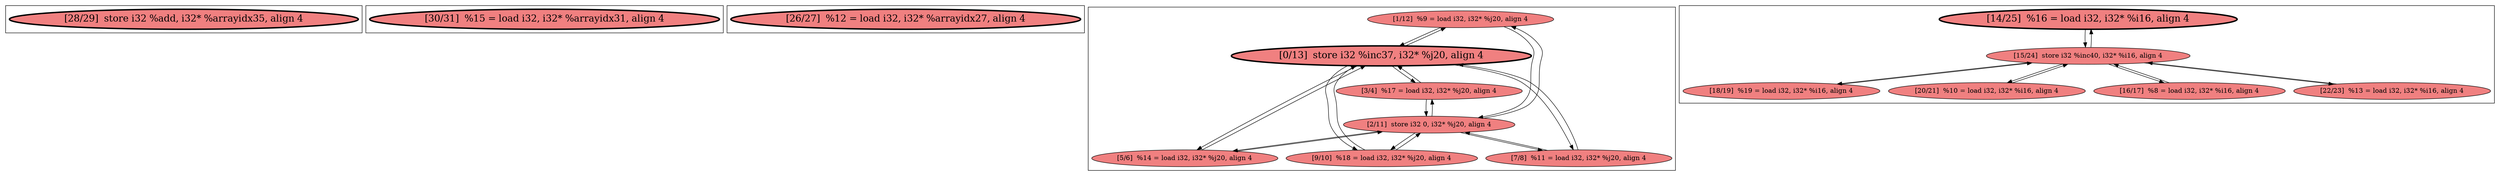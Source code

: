 
digraph G {





subgraph cluster4 {


node506 [penwidth=3.0,fontsize=20,fillcolor=lightcoral,label="[28/29]  store i32 %add, i32* %arrayidx35, align 4",shape=ellipse,style=filled ]



}

subgraph cluster3 {


node505 [penwidth=3.0,fontsize=20,fillcolor=lightcoral,label="[30/31]  %15 = load i32, i32* %arrayidx31, align 4",shape=ellipse,style=filled ]



}

subgraph cluster2 {


node504 [penwidth=3.0,fontsize=20,fillcolor=lightcoral,label="[26/27]  %12 = load i32, i32* %arrayidx27, align 4",shape=ellipse,style=filled ]



}

subgraph cluster0 {


node492 [fillcolor=lightcoral,label="[1/12]  %9 = load i32, i32* %j20, align 4",shape=ellipse,style=filled ]
node497 [fillcolor=lightcoral,label="[7/8]  %11 = load i32, i32* %j20, align 4",shape=ellipse,style=filled ]
node496 [fillcolor=lightcoral,label="[5/6]  %14 = load i32, i32* %j20, align 4",shape=ellipse,style=filled ]
node491 [fillcolor=lightcoral,label="[9/10]  %18 = load i32, i32* %j20, align 4",shape=ellipse,style=filled ]
node493 [penwidth=3.0,fontsize=20,fillcolor=lightcoral,label="[0/13]  store i32 %inc37, i32* %j20, align 4",shape=ellipse,style=filled ]
node495 [fillcolor=lightcoral,label="[3/4]  %17 = load i32, i32* %j20, align 4",shape=ellipse,style=filled ]
node494 [fillcolor=lightcoral,label="[2/11]  store i32 0, i32* %j20, align 4",shape=ellipse,style=filled ]

node494->node496 [ ]
node493->node491 [ ]
node491->node493 [ ]
node495->node493 [ ]
node494->node495 [ ]
node493->node492 [ ]
node493->node497 [ ]
node492->node494 [ ]
node496->node494 [ ]
node492->node493 [ ]
node491->node494 [ ]
node494->node492 [ ]
node493->node495 [ ]
node497->node494 [ ]
node497->node493 [ ]
node496->node493 [ ]
node493->node496 [ ]
node494->node491 [ ]
node494->node497 [ ]
node495->node494 [ ]


}

subgraph cluster1 {


node502 [penwidth=3.0,fontsize=20,fillcolor=lightcoral,label="[14/25]  %16 = load i32, i32* %i16, align 4",shape=ellipse,style=filled ]
node503 [fillcolor=lightcoral,label="[15/24]  store i32 %inc40, i32* %i16, align 4",shape=ellipse,style=filled ]
node501 [fillcolor=lightcoral,label="[16/17]  %8 = load i32, i32* %i16, align 4",shape=ellipse,style=filled ]
node498 [fillcolor=lightcoral,label="[22/23]  %13 = load i32, i32* %i16, align 4",shape=ellipse,style=filled ]
node500 [fillcolor=lightcoral,label="[18/19]  %19 = load i32, i32* %i16, align 4",shape=ellipse,style=filled ]
node499 [fillcolor=lightcoral,label="[20/21]  %10 = load i32, i32* %i16, align 4",shape=ellipse,style=filled ]

node502->node503 [ ]
node503->node502 [ ]
node503->node498 [ ]
node501->node503 [ ]
node503->node501 [ ]
node503->node500 [ ]
node499->node503 [ ]
node503->node499 [ ]
node498->node503 [ ]
node500->node503 [ ]


}

}
